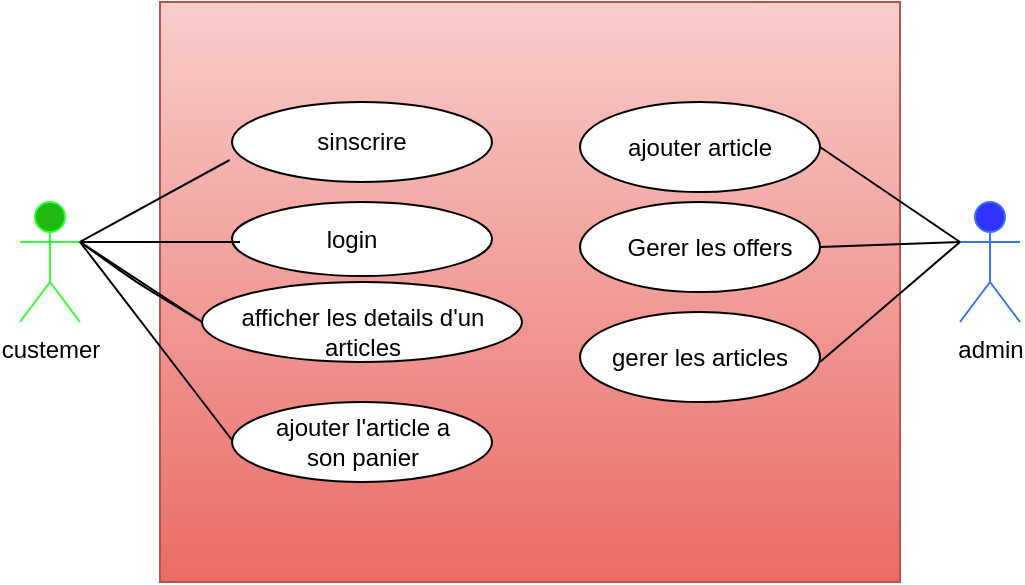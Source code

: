 <mxfile>
    <diagram id="YJRywrXbmNYnELzRqMyR" name="Page-1">
        <mxGraphModel dx="788" dy="325" grid="1" gridSize="10" guides="1" tooltips="1" connect="1" arrows="1" fold="1" page="1" pageScale="1" pageWidth="827" pageHeight="1169" math="0" shadow="0">
            <root>
                <mxCell id="0"/>
                <mxCell id="1" parent="0"/>
                <mxCell id="9" value="" style="rounded=0;whiteSpace=wrap;html=1;fillColor=#f8cecc;strokeColor=#b85450;gradientColor=#ea6b66;" vertex="1" parent="1">
                    <mxGeometry x="110" y="20" width="370" height="290" as="geometry"/>
                </mxCell>
                <mxCell id="10" value="custemer" style="shape=umlActor;verticalLabelPosition=bottom;verticalAlign=top;html=1;outlineConnect=0;fillColor=#1FBA0D;strokeColor=#33FF33;" vertex="1" parent="1">
                    <mxGeometry x="40" y="120" width="30" height="60" as="geometry"/>
                </mxCell>
                <mxCell id="26" value="admin&lt;br&gt;" style="shape=umlActor;verticalLabelPosition=bottom;verticalAlign=top;html=1;outlineConnect=0;fillColor=#3333FF;strokeColor=#3775F0;" vertex="1" parent="1">
                    <mxGeometry x="510" y="120" width="30" height="60" as="geometry"/>
                </mxCell>
                <mxCell id="27" value="" style="ellipse;whiteSpace=wrap;html=1;" vertex="1" parent="1">
                    <mxGeometry x="146" y="70" width="130" height="40" as="geometry"/>
                </mxCell>
                <mxCell id="28" value="" style="ellipse;whiteSpace=wrap;html=1;" vertex="1" parent="1">
                    <mxGeometry x="146" y="120" width="130" height="37" as="geometry"/>
                </mxCell>
                <mxCell id="29" value="" style="ellipse;whiteSpace=wrap;html=1;" vertex="1" parent="1">
                    <mxGeometry x="131" y="160" width="160" height="40" as="geometry"/>
                </mxCell>
                <mxCell id="30" value="" style="ellipse;whiteSpace=wrap;html=1;" vertex="1" parent="1">
                    <mxGeometry x="146" y="220" width="130" height="40" as="geometry"/>
                </mxCell>
                <mxCell id="33" value="login" style="text;html=1;strokeColor=none;fillColor=none;align=center;verticalAlign=middle;whiteSpace=wrap;rounded=0;" vertex="1" parent="1">
                    <mxGeometry x="186" y="128.5" width="40" height="20" as="geometry"/>
                </mxCell>
                <mxCell id="34" value="afficher les details d'un articles" style="text;html=1;strokeColor=none;fillColor=none;align=center;verticalAlign=middle;whiteSpace=wrap;rounded=0;" vertex="1" parent="1">
                    <mxGeometry x="145.5" y="175" width="131" height="20" as="geometry"/>
                </mxCell>
                <mxCell id="35" value="ajouter l'article a son panier" style="text;html=1;strokeColor=none;fillColor=none;align=center;verticalAlign=middle;whiteSpace=wrap;rounded=0;" vertex="1" parent="1">
                    <mxGeometry x="166.5" y="230" width="89" height="20" as="geometry"/>
                </mxCell>
                <mxCell id="37" value="sinscrire" style="text;html=1;strokeColor=none;fillColor=none;align=center;verticalAlign=middle;whiteSpace=wrap;rounded=0;" vertex="1" parent="1">
                    <mxGeometry x="191" y="80" width="40" height="20" as="geometry"/>
                </mxCell>
                <mxCell id="41" value="" style="endArrow=none;html=1;" edge="1" parent="1">
                    <mxGeometry width="50" height="50" relative="1" as="geometry">
                        <mxPoint x="70" y="140" as="sourcePoint"/>
                        <mxPoint x="150" y="140" as="targetPoint"/>
                    </mxGeometry>
                </mxCell>
                <mxCell id="43" value="" style="endArrow=none;html=1;exitX=1;exitY=0.333;exitDx=0;exitDy=0;exitPerimeter=0;entryX=-0.009;entryY=0.725;entryDx=0;entryDy=0;entryPerimeter=0;" edge="1" parent="1" source="10" target="27">
                    <mxGeometry width="50" height="50" relative="1" as="geometry">
                        <mxPoint x="300" y="190" as="sourcePoint"/>
                        <mxPoint x="350" y="140" as="targetPoint"/>
                    </mxGeometry>
                </mxCell>
                <mxCell id="44" value="" style="endArrow=none;html=1;exitX=1;exitY=0.333;exitDx=0;exitDy=0;exitPerimeter=0;entryX=0;entryY=0.5;entryDx=0;entryDy=0;" edge="1" parent="1" source="10" target="29">
                    <mxGeometry width="50" height="50" relative="1" as="geometry">
                        <mxPoint x="68" y="168" as="sourcePoint"/>
                        <mxPoint x="148" y="168" as="targetPoint"/>
                    </mxGeometry>
                </mxCell>
                <mxCell id="45" value="" style="endArrow=none;html=1;exitX=1;exitY=0.333;exitDx=0;exitDy=0;exitPerimeter=0;entryX=0;entryY=0.5;entryDx=0;entryDy=0;" edge="1" parent="1" source="10" target="29">
                    <mxGeometry width="50" height="50" relative="1" as="geometry">
                        <mxPoint x="70" y="140" as="sourcePoint"/>
                        <mxPoint x="131" y="180" as="targetPoint"/>
                        <Array as="points">
                            <mxPoint x="98" y="160"/>
                        </Array>
                    </mxGeometry>
                </mxCell>
                <mxCell id="46" value="" style="endArrow=none;html=1;" edge="1" parent="1">
                    <mxGeometry width="50" height="50" relative="1" as="geometry">
                        <mxPoint x="70" y="140" as="sourcePoint"/>
                        <mxPoint x="146" y="239" as="targetPoint"/>
                    </mxGeometry>
                </mxCell>
                <mxCell id="47" value="" style="ellipse;whiteSpace=wrap;html=1;" vertex="1" parent="1">
                    <mxGeometry x="320" y="70" width="120" height="45" as="geometry"/>
                </mxCell>
                <mxCell id="48" value="" style="ellipse;whiteSpace=wrap;html=1;" vertex="1" parent="1">
                    <mxGeometry x="320" y="120" width="120" height="45" as="geometry"/>
                </mxCell>
                <mxCell id="49" value="" style="ellipse;whiteSpace=wrap;html=1;" vertex="1" parent="1">
                    <mxGeometry x="320" y="175" width="120" height="45" as="geometry"/>
                </mxCell>
                <mxCell id="50" value="" style="endArrow=none;html=1;entryX=0;entryY=0.333;entryDx=0;entryDy=0;entryPerimeter=0;exitX=1;exitY=0.5;exitDx=0;exitDy=0;" edge="1" parent="1" source="47" target="26">
                    <mxGeometry width="50" height="50" relative="1" as="geometry">
                        <mxPoint x="520" y="310" as="sourcePoint"/>
                        <mxPoint x="570" y="260" as="targetPoint"/>
                    </mxGeometry>
                </mxCell>
                <mxCell id="51" value="" style="endArrow=none;html=1;entryX=0;entryY=0.333;entryDx=0;entryDy=0;entryPerimeter=0;exitX=1;exitY=0.5;exitDx=0;exitDy=0;" edge="1" parent="1" source="48" target="26">
                    <mxGeometry width="50" height="50" relative="1" as="geometry">
                        <mxPoint x="438" y="119" as="sourcePoint"/>
                        <mxPoint x="508" y="166.5" as="targetPoint"/>
                    </mxGeometry>
                </mxCell>
                <mxCell id="52" value="" style="endArrow=none;html=1;entryX=0;entryY=0.333;entryDx=0;entryDy=0;entryPerimeter=0;" edge="1" parent="1" target="26">
                    <mxGeometry width="50" height="50" relative="1" as="geometry">
                        <mxPoint x="440" y="200" as="sourcePoint"/>
                        <mxPoint x="510" y="187" as="targetPoint"/>
                    </mxGeometry>
                </mxCell>
                <mxCell id="53" value="ajouter article" style="text;html=1;strokeColor=none;fillColor=none;align=center;verticalAlign=middle;whiteSpace=wrap;rounded=0;" vertex="1" parent="1">
                    <mxGeometry x="330" y="82.5" width="100" height="20" as="geometry"/>
                </mxCell>
                <mxCell id="54" value="Gerer les offers" style="text;html=1;strokeColor=none;fillColor=none;align=center;verticalAlign=middle;whiteSpace=wrap;rounded=0;" vertex="1" parent="1">
                    <mxGeometry x="340" y="132.5" width="90" height="20" as="geometry"/>
                </mxCell>
                <mxCell id="56" value="gerer les articles" style="text;html=1;strokeColor=none;fillColor=none;align=center;verticalAlign=middle;whiteSpace=wrap;rounded=0;" vertex="1" parent="1">
                    <mxGeometry x="320" y="187.5" width="120" height="20" as="geometry"/>
                </mxCell>
            </root>
        </mxGraphModel>
    </diagram>
    <diagram id="PDfECC0RAaOPFuTXMmUd" name="Page-2">
        <mxGraphModel dx="1126" dy="464" grid="1" gridSize="10" guides="1" tooltips="1" connect="1" arrows="1" fold="1" page="1" pageScale="1" pageWidth="827" pageHeight="1169" math="0" shadow="0">
            <root>
                <mxCell id="DGRzopZRSEJSKbewY0oe-0"/>
                <mxCell id="DGRzopZRSEJSKbewY0oe-1" parent="DGRzopZRSEJSKbewY0oe-0"/>
                <mxCell id="YdiqWKL_4rXwLgRLc-sa-4" value="" style="whiteSpace=wrap;html=1;aspect=fixed;shadow=1;strokeColor=#0D0D0D;fillColor=#5E5E5E;" vertex="1" parent="DGRzopZRSEJSKbewY0oe-1">
                    <mxGeometry x="350" y="280" width="820" height="820" as="geometry"/>
                </mxCell>
                <mxCell id="YdiqWKL_4rXwLgRLc-sa-9" value="" style="shape=internalStorage;whiteSpace=wrap;html=1;backgroundOutline=1;shadow=1;strokeColor=#0D0D0D;fillColor=#5E5E5E;dx=0;dy=40;" vertex="1" parent="DGRzopZRSEJSKbewY0oe-1">
                    <mxGeometry x="420" y="380" width="250" height="250" as="geometry"/>
                </mxCell>
                <mxCell id="YdiqWKL_4rXwLgRLc-sa-12" value="Text" style="text;html=1;strokeColor=none;fillColor=none;align=center;verticalAlign=middle;whiteSpace=wrap;rounded=0;shadow=1;" vertex="1" parent="DGRzopZRSEJSKbewY0oe-1">
                    <mxGeometry x="420" y="380" width="250" height="40" as="geometry"/>
                </mxCell>
            </root>
        </mxGraphModel>
    </diagram>
</mxfile>